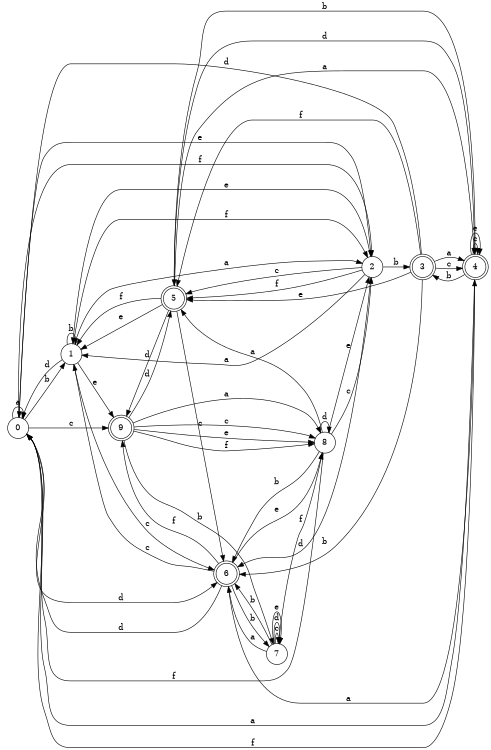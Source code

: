 digraph n8_4 {
__start0 [label="" shape="none"];

rankdir=LR;
size="8,5";

s0 [style="filled", color="black", fillcolor="white" shape="circle", label="0"];
s1 [style="filled", color="black", fillcolor="white" shape="circle", label="1"];
s2 [style="filled", color="black", fillcolor="white" shape="circle", label="2"];
s3 [style="rounded,filled", color="black", fillcolor="white" shape="doublecircle", label="3"];
s4 [style="rounded,filled", color="black", fillcolor="white" shape="doublecircle", label="4"];
s5 [style="rounded,filled", color="black", fillcolor="white" shape="doublecircle", label="5"];
s6 [style="rounded,filled", color="black", fillcolor="white" shape="doublecircle", label="6"];
s7 [style="filled", color="black", fillcolor="white" shape="circle", label="7"];
s8 [style="filled", color="black", fillcolor="white" shape="circle", label="8"];
s9 [style="rounded,filled", color="black", fillcolor="white" shape="doublecircle", label="9"];
s0 -> s0 [label="a"];
s0 -> s1 [label="b"];
s0 -> s9 [label="c"];
s0 -> s6 [label="d"];
s0 -> s2 [label="e"];
s0 -> s2 [label="f"];
s1 -> s2 [label="a"];
s1 -> s1 [label="b"];
s1 -> s6 [label="c"];
s1 -> s0 [label="d"];
s1 -> s9 [label="e"];
s1 -> s2 [label="f"];
s2 -> s1 [label="a"];
s2 -> s3 [label="b"];
s2 -> s5 [label="c"];
s2 -> s6 [label="d"];
s2 -> s1 [label="e"];
s2 -> s5 [label="f"];
s3 -> s4 [label="a"];
s3 -> s6 [label="b"];
s3 -> s4 [label="c"];
s3 -> s0 [label="d"];
s3 -> s5 [label="e"];
s3 -> s5 [label="f"];
s4 -> s0 [label="a"];
s4 -> s3 [label="b"];
s4 -> s4 [label="c"];
s4 -> s5 [label="d"];
s4 -> s4 [label="e"];
s4 -> s0 [label="f"];
s5 -> s4 [label="a"];
s5 -> s4 [label="b"];
s5 -> s6 [label="c"];
s5 -> s9 [label="d"];
s5 -> s1 [label="e"];
s5 -> s1 [label="f"];
s6 -> s4 [label="a"];
s6 -> s7 [label="b"];
s6 -> s1 [label="c"];
s6 -> s0 [label="d"];
s6 -> s8 [label="e"];
s6 -> s9 [label="f"];
s7 -> s6 [label="a"];
s7 -> s6 [label="b"];
s7 -> s7 [label="c"];
s7 -> s7 [label="d"];
s7 -> s7 [label="e"];
s7 -> s8 [label="f"];
s8 -> s5 [label="a"];
s8 -> s6 [label="b"];
s8 -> s2 [label="c"];
s8 -> s8 [label="d"];
s8 -> s2 [label="e"];
s8 -> s0 [label="f"];
s9 -> s8 [label="a"];
s9 -> s7 [label="b"];
s9 -> s8 [label="c"];
s9 -> s5 [label="d"];
s9 -> s8 [label="e"];
s9 -> s8 [label="f"];

}